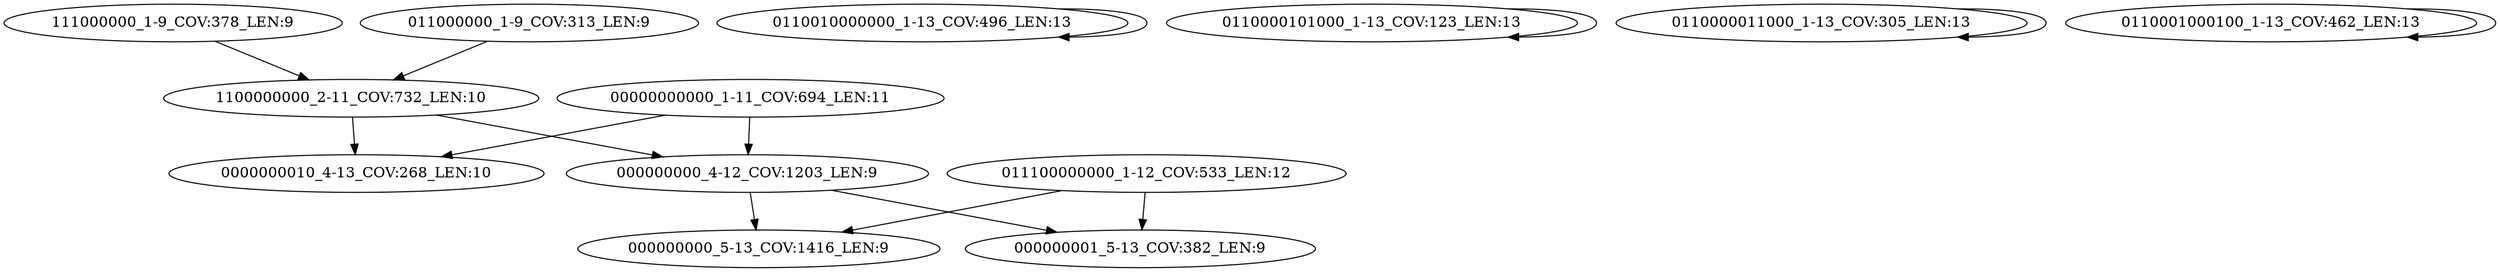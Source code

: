 digraph G {
    "111000000_1-9_COV:378_LEN:9" -> "1100000000_2-11_COV:732_LEN:10";
    "011100000000_1-12_COV:533_LEN:12" -> "000000000_5-13_COV:1416_LEN:9";
    "011100000000_1-12_COV:533_LEN:12" -> "000000001_5-13_COV:382_LEN:9";
    "0110010000000_1-13_COV:496_LEN:13" -> "0110010000000_1-13_COV:496_LEN:13";
    "00000000000_1-11_COV:694_LEN:11" -> "0000000010_4-13_COV:268_LEN:10";
    "00000000000_1-11_COV:694_LEN:11" -> "000000000_4-12_COV:1203_LEN:9";
    "011000000_1-9_COV:313_LEN:9" -> "1100000000_2-11_COV:732_LEN:10";
    "0110000101000_1-13_COV:123_LEN:13" -> "0110000101000_1-13_COV:123_LEN:13";
    "0110000011000_1-13_COV:305_LEN:13" -> "0110000011000_1-13_COV:305_LEN:13";
    "000000000_4-12_COV:1203_LEN:9" -> "000000000_5-13_COV:1416_LEN:9";
    "000000000_4-12_COV:1203_LEN:9" -> "000000001_5-13_COV:382_LEN:9";
    "0110001000100_1-13_COV:462_LEN:13" -> "0110001000100_1-13_COV:462_LEN:13";
    "1100000000_2-11_COV:732_LEN:10" -> "0000000010_4-13_COV:268_LEN:10";
    "1100000000_2-11_COV:732_LEN:10" -> "000000000_4-12_COV:1203_LEN:9";
}

